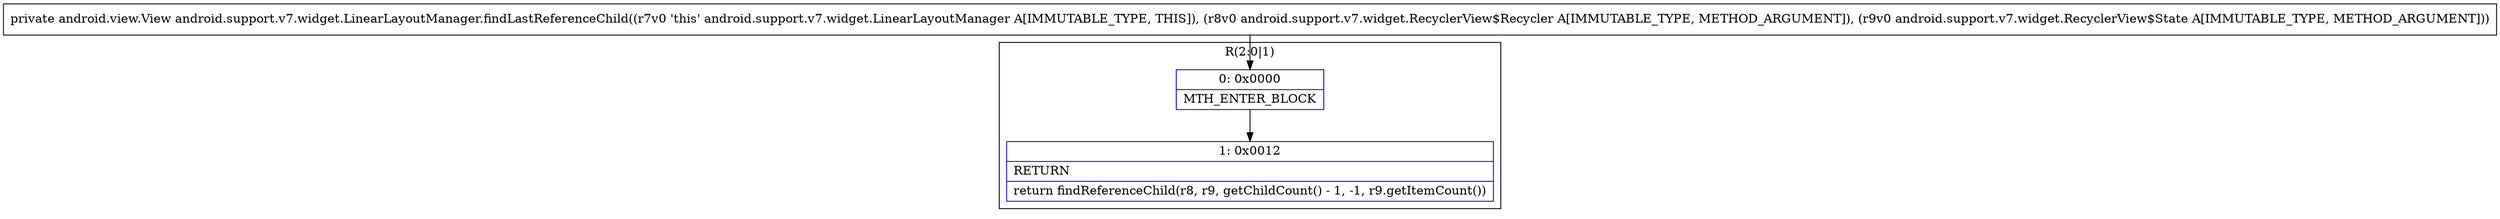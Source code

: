 digraph "CFG forandroid.support.v7.widget.LinearLayoutManager.findLastReferenceChild(Landroid\/support\/v7\/widget\/RecyclerView$Recycler;Landroid\/support\/v7\/widget\/RecyclerView$State;)Landroid\/view\/View;" {
subgraph cluster_Region_317070679 {
label = "R(2:0|1)";
node [shape=record,color=blue];
Node_0 [shape=record,label="{0\:\ 0x0000|MTH_ENTER_BLOCK\l}"];
Node_1 [shape=record,label="{1\:\ 0x0012|RETURN\l|return findReferenceChild(r8, r9, getChildCount() \- 1, \-1, r9.getItemCount())\l}"];
}
MethodNode[shape=record,label="{private android.view.View android.support.v7.widget.LinearLayoutManager.findLastReferenceChild((r7v0 'this' android.support.v7.widget.LinearLayoutManager A[IMMUTABLE_TYPE, THIS]), (r8v0 android.support.v7.widget.RecyclerView$Recycler A[IMMUTABLE_TYPE, METHOD_ARGUMENT]), (r9v0 android.support.v7.widget.RecyclerView$State A[IMMUTABLE_TYPE, METHOD_ARGUMENT])) }"];
MethodNode -> Node_0;
Node_0 -> Node_1;
}

